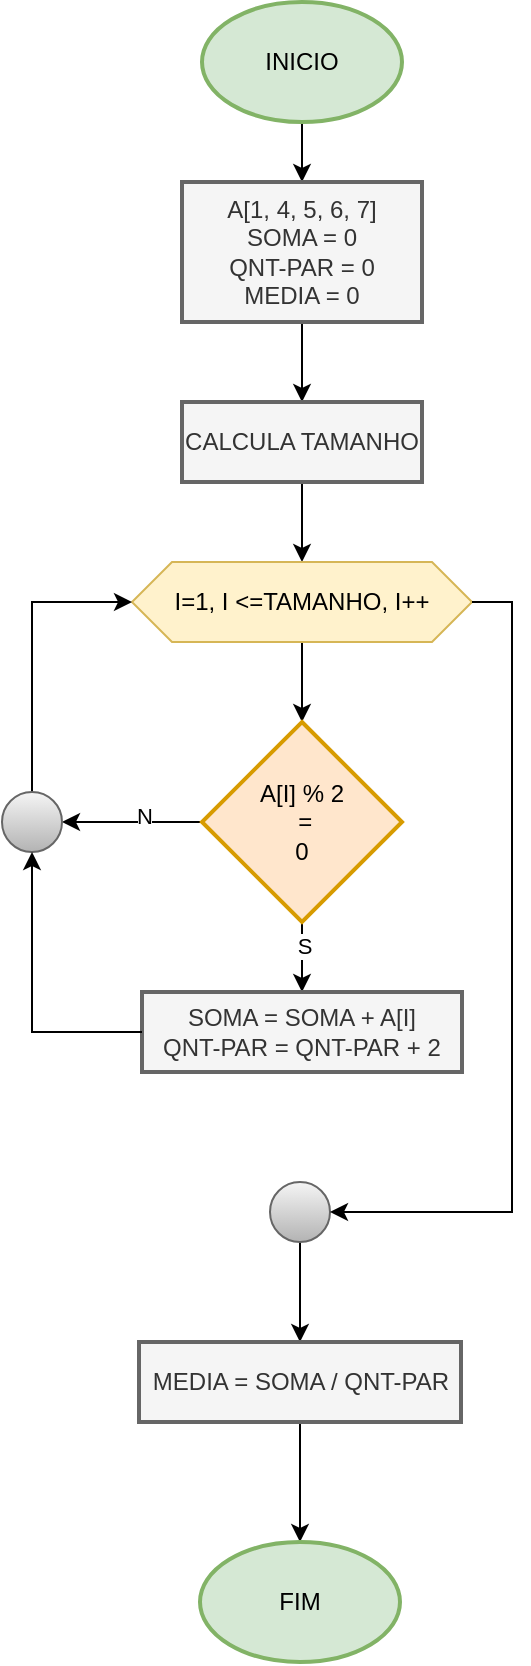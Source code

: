 <mxfile version="26.2.12">
  <diagram name="Página-1" id="RAcwD1k_RrFr7VSHRIp3">
    <mxGraphModel dx="1044" dy="562" grid="1" gridSize="10" guides="1" tooltips="1" connect="1" arrows="1" fold="1" page="1" pageScale="1" pageWidth="827" pageHeight="1169" math="0" shadow="0">
      <root>
        <mxCell id="0" />
        <mxCell id="1" parent="0" />
        <mxCell id="lNdptrc3RrRufi35nfXh-1" value="" style="edgeStyle=orthogonalEdgeStyle;rounded=0;orthogonalLoop=1;jettySize=auto;html=1;" edge="1" parent="1" source="lNdptrc3RrRufi35nfXh-2" target="lNdptrc3RrRufi35nfXh-4">
          <mxGeometry relative="1" as="geometry" />
        </mxCell>
        <mxCell id="lNdptrc3RrRufi35nfXh-2" value="INICIO" style="strokeWidth=2;html=1;shape=mxgraph.flowchart.start_1;whiteSpace=wrap;fillColor=#d5e8d4;strokeColor=#82b366;" vertex="1" parent="1">
          <mxGeometry x="350" y="70" width="100" height="60" as="geometry" />
        </mxCell>
        <mxCell id="lNdptrc3RrRufi35nfXh-11" value="" style="edgeStyle=orthogonalEdgeStyle;rounded=0;orthogonalLoop=1;jettySize=auto;html=1;" edge="1" parent="1" source="lNdptrc3RrRufi35nfXh-4" target="lNdptrc3RrRufi35nfXh-8">
          <mxGeometry relative="1" as="geometry" />
        </mxCell>
        <mxCell id="lNdptrc3RrRufi35nfXh-4" value="A[1, 4, 5, 6, 7]&lt;div&gt;SOMA = 0&lt;/div&gt;&lt;div&gt;QNT-PAR = 0&lt;/div&gt;&lt;div&gt;MEDIA = 0&lt;/div&gt;" style="whiteSpace=wrap;html=1;fillColor=#f5f5f5;strokeColor=#666666;strokeWidth=2;fontColor=#333333;" vertex="1" parent="1">
          <mxGeometry x="340" y="160" width="120" height="70" as="geometry" />
        </mxCell>
        <mxCell id="lNdptrc3RrRufi35nfXh-7" value="" style="edgeStyle=orthogonalEdgeStyle;rounded=0;orthogonalLoop=1;jettySize=auto;html=1;" edge="1" parent="1" source="lNdptrc3RrRufi35nfXh-8" target="lNdptrc3RrRufi35nfXh-9">
          <mxGeometry relative="1" as="geometry" />
        </mxCell>
        <mxCell id="lNdptrc3RrRufi35nfXh-8" value="CALCULA TAMANHO" style="whiteSpace=wrap;html=1;fillColor=#f5f5f5;strokeColor=#666666;strokeWidth=2;fontColor=#333333;" vertex="1" parent="1">
          <mxGeometry x="340" y="270" width="120" height="40" as="geometry" />
        </mxCell>
        <mxCell id="lNdptrc3RrRufi35nfXh-14" value="" style="edgeStyle=orthogonalEdgeStyle;rounded=0;orthogonalLoop=1;jettySize=auto;html=1;" edge="1" parent="1" source="lNdptrc3RrRufi35nfXh-9" target="lNdptrc3RrRufi35nfXh-13">
          <mxGeometry relative="1" as="geometry" />
        </mxCell>
        <mxCell id="lNdptrc3RrRufi35nfXh-9" value="I=1, I &amp;lt;=TAMANHO, I++" style="shape=hexagon;perimeter=hexagonPerimeter2;whiteSpace=wrap;html=1;fixedSize=1;fillColor=#fff2cc;strokeColor=#d6b656;" vertex="1" parent="1">
          <mxGeometry x="315" y="350" width="170" height="40" as="geometry" />
        </mxCell>
        <mxCell id="lNdptrc3RrRufi35nfXh-16" value="" style="edgeStyle=orthogonalEdgeStyle;rounded=0;orthogonalLoop=1;jettySize=auto;html=1;" edge="1" parent="1" source="lNdptrc3RrRufi35nfXh-13" target="lNdptrc3RrRufi35nfXh-15">
          <mxGeometry relative="1" as="geometry" />
        </mxCell>
        <mxCell id="lNdptrc3RrRufi35nfXh-17" value="S" style="edgeLabel;html=1;align=center;verticalAlign=middle;resizable=0;points=[];" vertex="1" connectable="0" parent="lNdptrc3RrRufi35nfXh-16">
          <mxGeometry x="-0.493" y="1" relative="1" as="geometry">
            <mxPoint as="offset" />
          </mxGeometry>
        </mxCell>
        <mxCell id="lNdptrc3RrRufi35nfXh-20" value="" style="edgeStyle=orthogonalEdgeStyle;rounded=0;orthogonalLoop=1;jettySize=auto;html=1;" edge="1" parent="1" source="lNdptrc3RrRufi35nfXh-13" target="lNdptrc3RrRufi35nfXh-19">
          <mxGeometry relative="1" as="geometry" />
        </mxCell>
        <mxCell id="lNdptrc3RrRufi35nfXh-23" value="N" style="edgeLabel;html=1;align=center;verticalAlign=middle;resizable=0;points=[];" vertex="1" connectable="0" parent="lNdptrc3RrRufi35nfXh-20">
          <mxGeometry x="-0.177" y="-3" relative="1" as="geometry">
            <mxPoint as="offset" />
          </mxGeometry>
        </mxCell>
        <mxCell id="lNdptrc3RrRufi35nfXh-13" value="A[I] % 2&lt;div&gt;&amp;nbsp;=&lt;/div&gt;&lt;div&gt;0&lt;/div&gt;" style="strokeWidth=2;html=1;shape=mxgraph.flowchart.decision;whiteSpace=wrap;fillColor=#ffe6cc;strokeColor=#d79b00;" vertex="1" parent="1">
          <mxGeometry x="350" y="430" width="100" height="100" as="geometry" />
        </mxCell>
        <mxCell id="lNdptrc3RrRufi35nfXh-15" value="SOMA = SOMA + A[I]&lt;div&gt;QNT-PAR = QNT-PAR + 2&lt;/div&gt;" style="whiteSpace=wrap;html=1;fillColor=#f5f5f5;strokeColor=#666666;strokeWidth=2;fontColor=#333333;" vertex="1" parent="1">
          <mxGeometry x="320" y="565" width="160" height="40" as="geometry" />
        </mxCell>
        <mxCell id="lNdptrc3RrRufi35nfXh-22" style="edgeStyle=orthogonalEdgeStyle;rounded=0;orthogonalLoop=1;jettySize=auto;html=1;exitX=0.5;exitY=0;exitDx=0;exitDy=0;exitPerimeter=0;entryX=0;entryY=0.5;entryDx=0;entryDy=0;" edge="1" parent="1" source="lNdptrc3RrRufi35nfXh-19" target="lNdptrc3RrRufi35nfXh-9">
          <mxGeometry relative="1" as="geometry" />
        </mxCell>
        <mxCell id="lNdptrc3RrRufi35nfXh-19" value="" style="verticalLabelPosition=bottom;verticalAlign=top;html=1;shape=mxgraph.flowchart.on-page_reference;fillColor=#f5f5f5;gradientColor=#b3b3b3;strokeColor=#666666;" vertex="1" parent="1">
          <mxGeometry x="250" y="465" width="30" height="30" as="geometry" />
        </mxCell>
        <mxCell id="lNdptrc3RrRufi35nfXh-21" style="edgeStyle=orthogonalEdgeStyle;rounded=0;orthogonalLoop=1;jettySize=auto;html=1;exitX=0;exitY=0.5;exitDx=0;exitDy=0;entryX=0.5;entryY=1;entryDx=0;entryDy=0;entryPerimeter=0;" edge="1" parent="1" source="lNdptrc3RrRufi35nfXh-15" target="lNdptrc3RrRufi35nfXh-19">
          <mxGeometry relative="1" as="geometry" />
        </mxCell>
        <mxCell id="lNdptrc3RrRufi35nfXh-27" value="" style="edgeStyle=orthogonalEdgeStyle;rounded=0;orthogonalLoop=1;jettySize=auto;html=1;" edge="1" parent="1" source="lNdptrc3RrRufi35nfXh-24" target="lNdptrc3RrRufi35nfXh-26">
          <mxGeometry relative="1" as="geometry" />
        </mxCell>
        <mxCell id="lNdptrc3RrRufi35nfXh-24" value="" style="verticalLabelPosition=bottom;verticalAlign=top;html=1;shape=mxgraph.flowchart.on-page_reference;fillColor=#f5f5f5;gradientColor=#b3b3b3;strokeColor=#666666;" vertex="1" parent="1">
          <mxGeometry x="384" y="660" width="30" height="30" as="geometry" />
        </mxCell>
        <mxCell id="lNdptrc3RrRufi35nfXh-25" style="edgeStyle=orthogonalEdgeStyle;rounded=0;orthogonalLoop=1;jettySize=auto;html=1;exitX=1;exitY=0.5;exitDx=0;exitDy=0;entryX=1;entryY=0.5;entryDx=0;entryDy=0;entryPerimeter=0;" edge="1" parent="1" source="lNdptrc3RrRufi35nfXh-9" target="lNdptrc3RrRufi35nfXh-24">
          <mxGeometry relative="1" as="geometry" />
        </mxCell>
        <mxCell id="lNdptrc3RrRufi35nfXh-29" value="" style="edgeStyle=orthogonalEdgeStyle;rounded=0;orthogonalLoop=1;jettySize=auto;html=1;" edge="1" parent="1" source="lNdptrc3RrRufi35nfXh-26" target="lNdptrc3RrRufi35nfXh-28">
          <mxGeometry relative="1" as="geometry" />
        </mxCell>
        <mxCell id="lNdptrc3RrRufi35nfXh-26" value="MEDIA = SOMA / QNT-PAR" style="whiteSpace=wrap;html=1;fillColor=#f5f5f5;strokeColor=#666666;strokeWidth=2;fontColor=#333333;" vertex="1" parent="1">
          <mxGeometry x="318.5" y="740" width="161" height="40" as="geometry" />
        </mxCell>
        <mxCell id="lNdptrc3RrRufi35nfXh-28" value="FIM" style="strokeWidth=2;html=1;shape=mxgraph.flowchart.start_1;whiteSpace=wrap;fillColor=#d5e8d4;strokeColor=#82b366;" vertex="1" parent="1">
          <mxGeometry x="349" y="840" width="100" height="60" as="geometry" />
        </mxCell>
      </root>
    </mxGraphModel>
  </diagram>
</mxfile>
